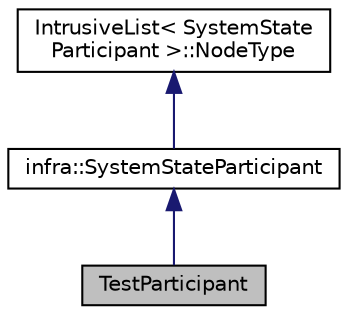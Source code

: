 digraph "TestParticipant"
{
 // INTERACTIVE_SVG=YES
  edge [fontname="Helvetica",fontsize="10",labelfontname="Helvetica",labelfontsize="10"];
  node [fontname="Helvetica",fontsize="10",shape=record];
  Node0 [label="TestParticipant",height=0.2,width=0.4,color="black", fillcolor="grey75", style="filled", fontcolor="black"];
  Node1 -> Node0 [dir="back",color="midnightblue",fontsize="10",style="solid",fontname="Helvetica"];
  Node1 [label="infra::SystemStateParticipant",height=0.2,width=0.4,color="black", fillcolor="white", style="filled",URL="$de/d21/classinfra_1_1_system_state_participant.html"];
  Node2 -> Node1 [dir="back",color="midnightblue",fontsize="10",style="solid",fontname="Helvetica"];
  Node2 [label="IntrusiveList\< SystemState\lParticipant \>::NodeType",height=0.2,width=0.4,color="black", fillcolor="white", style="filled",URL="$d7/da5/classinfra_1_1detail_1_1_intrusive_list_node.html"];
}
